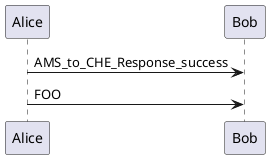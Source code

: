 {
  "sha1": "5zht9gnlprm2m3zu4bqg6gl0n78nfvg",
  "insertion": {
    "when": "2024-05-30T20:48:20.834Z",
    "url": "https://forum.plantuml.net/9684/split-while-bug-with-a-couple-of-workarounds",
    "user": "plantuml@gmail.com"
  }
}
@startuml
!Response = "FOO"
Alice -> Bob : AMS_to_CHE_Response_success
Alice -> Bob : Response
@enduml
